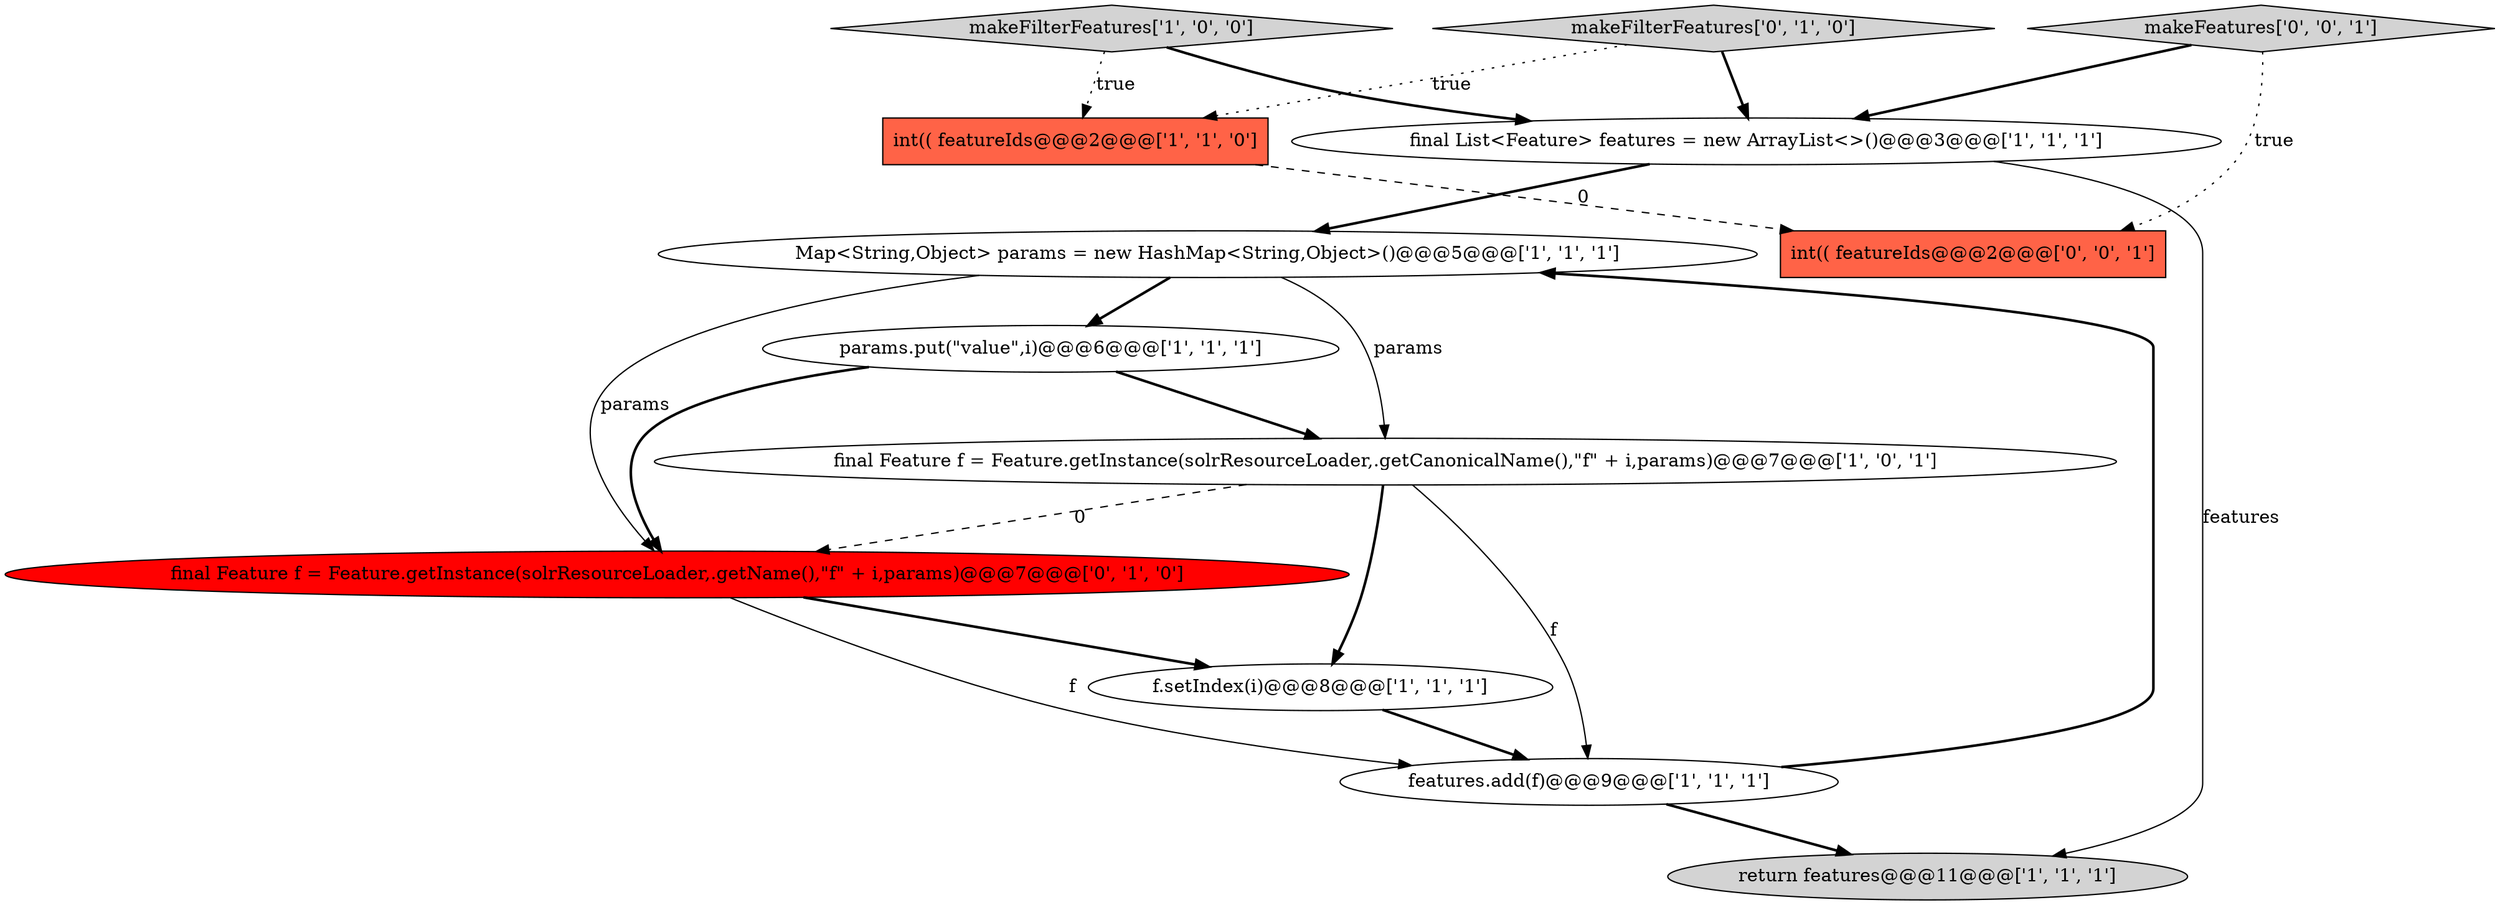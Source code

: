 digraph {
6 [style = filled, label = "int(( featureIds@@@2@@@['1', '1', '0']", fillcolor = tomato, shape = box image = "AAA0AAABBB1BBB"];
4 [style = filled, label = "Map<String,Object> params = new HashMap<String,Object>()@@@5@@@['1', '1', '1']", fillcolor = white, shape = ellipse image = "AAA0AAABBB1BBB"];
10 [style = filled, label = "final Feature f = Feature.getInstance(solrResourceLoader,.getName(),\"f\" + i,params)@@@7@@@['0', '1', '0']", fillcolor = red, shape = ellipse image = "AAA1AAABBB2BBB"];
5 [style = filled, label = "params.put(\"value\",i)@@@6@@@['1', '1', '1']", fillcolor = white, shape = ellipse image = "AAA0AAABBB1BBB"];
3 [style = filled, label = "final List<Feature> features = new ArrayList<>()@@@3@@@['1', '1', '1']", fillcolor = white, shape = ellipse image = "AAA0AAABBB1BBB"];
2 [style = filled, label = "makeFilterFeatures['1', '0', '0']", fillcolor = lightgray, shape = diamond image = "AAA0AAABBB1BBB"];
12 [style = filled, label = "int(( featureIds@@@2@@@['0', '0', '1']", fillcolor = tomato, shape = box image = "AAA0AAABBB3BBB"];
7 [style = filled, label = "f.setIndex(i)@@@8@@@['1', '1', '1']", fillcolor = white, shape = ellipse image = "AAA0AAABBB1BBB"];
1 [style = filled, label = "return features@@@11@@@['1', '1', '1']", fillcolor = lightgray, shape = ellipse image = "AAA0AAABBB1BBB"];
11 [style = filled, label = "makeFeatures['0', '0', '1']", fillcolor = lightgray, shape = diamond image = "AAA0AAABBB3BBB"];
9 [style = filled, label = "makeFilterFeatures['0', '1', '0']", fillcolor = lightgray, shape = diamond image = "AAA0AAABBB2BBB"];
8 [style = filled, label = "final Feature f = Feature.getInstance(solrResourceLoader,.getCanonicalName(),\"f\" + i,params)@@@7@@@['1', '0', '1']", fillcolor = white, shape = ellipse image = "AAA0AAABBB1BBB"];
0 [style = filled, label = "features.add(f)@@@9@@@['1', '1', '1']", fillcolor = white, shape = ellipse image = "AAA0AAABBB1BBB"];
5->10 [style = bold, label=""];
5->8 [style = bold, label=""];
3->1 [style = solid, label="features"];
8->10 [style = dashed, label="0"];
4->8 [style = solid, label="params"];
2->3 [style = bold, label=""];
11->12 [style = dotted, label="true"];
7->0 [style = bold, label=""];
4->10 [style = solid, label="params"];
9->6 [style = dotted, label="true"];
3->4 [style = bold, label=""];
10->7 [style = bold, label=""];
8->7 [style = bold, label=""];
10->0 [style = solid, label="f"];
6->12 [style = dashed, label="0"];
11->3 [style = bold, label=""];
0->4 [style = bold, label=""];
2->6 [style = dotted, label="true"];
0->1 [style = bold, label=""];
9->3 [style = bold, label=""];
8->0 [style = solid, label="f"];
4->5 [style = bold, label=""];
}

